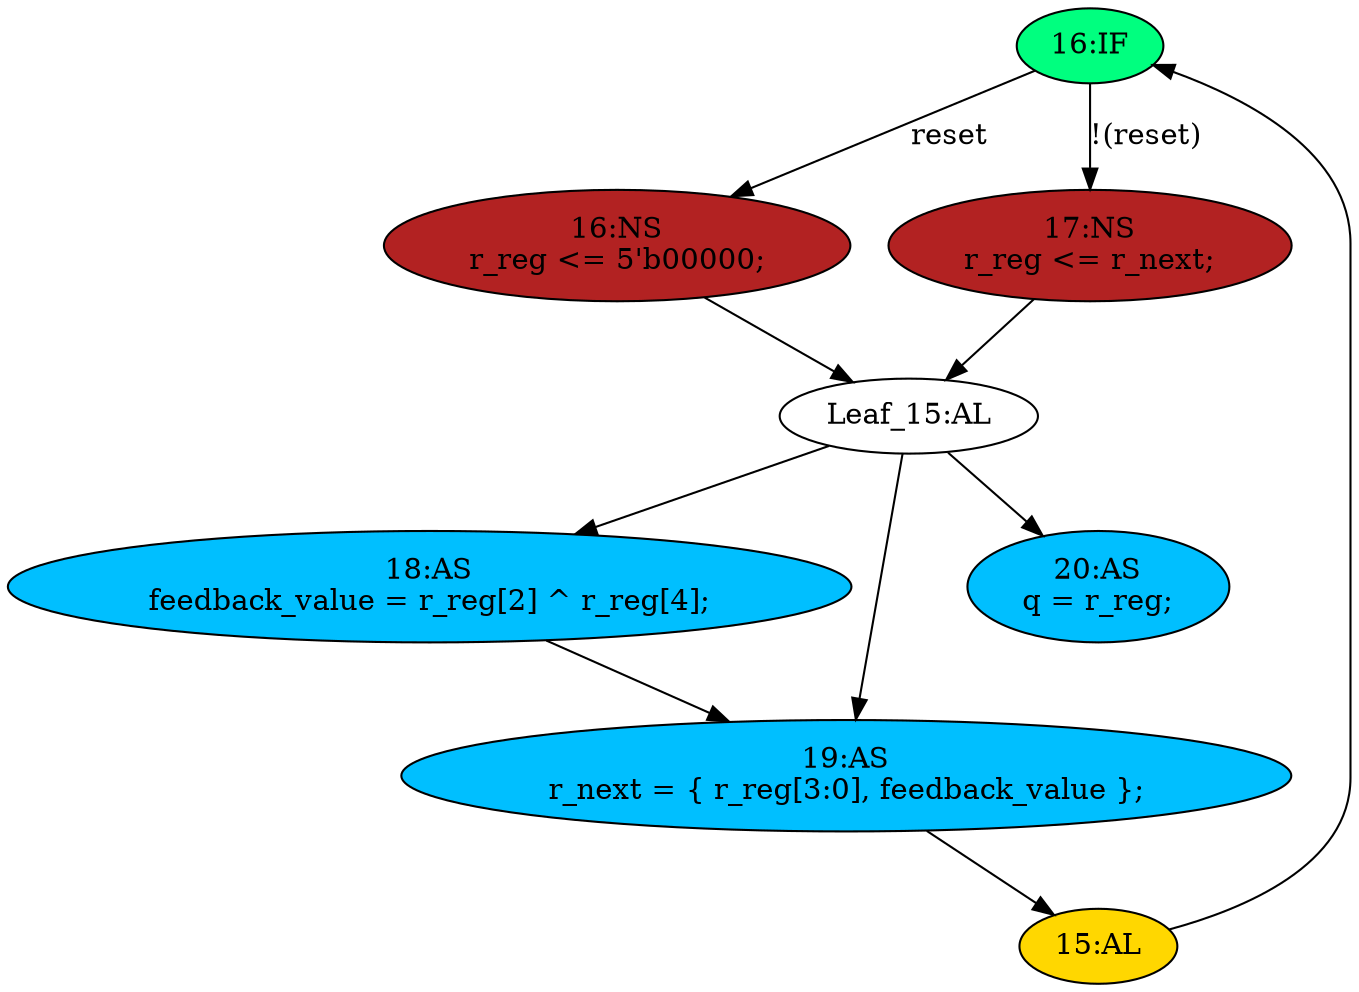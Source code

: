 strict digraph "compose( ,  )" {
	node [label="\N"];
	"16:IF"	[ast="<pyverilog.vparser.ast.IfStatement object at 0x7f8fe4663890>",
		fillcolor=springgreen,
		label="16:IF",
		statements="[]",
		style=filled,
		typ=IfStatement];
	"16:NS"	[ast="<pyverilog.vparser.ast.NonblockingSubstitution object at 0x7f8fe4663210>",
		fillcolor=firebrick,
		label="16:NS
r_reg <= 5'b00000;",
		statements="[<pyverilog.vparser.ast.NonblockingSubstitution object at 0x7f8fe4663210>]",
		style=filled,
		typ=NonblockingSubstitution];
	"16:IF" -> "16:NS"	[cond="['reset']",
		label=reset,
		lineno=16];
	"17:NS"	[ast="<pyverilog.vparser.ast.NonblockingSubstitution object at 0x7f8fe43cecd0>",
		fillcolor=firebrick,
		label="17:NS
r_reg <= r_next;",
		statements="[<pyverilog.vparser.ast.NonblockingSubstitution object at 0x7f8fe43cecd0>]",
		style=filled,
		typ=NonblockingSubstitution];
	"16:IF" -> "17:NS"	[cond="['reset']",
		label="!(reset)",
		lineno=16];
	"15:AL"	[ast="<pyverilog.vparser.ast.Always object at 0x7f8fe4663790>",
		clk_sens=True,
		fillcolor=gold,
		label="15:AL",
		sens="['clk', 'reset']",
		statements="[]",
		style=filled,
		typ=Always,
		use_var="['reset', 'r_next']"];
	"15:AL" -> "16:IF"	[cond="[]",
		lineno=None];
	"Leaf_15:AL"	[def_var="['r_reg']",
		label="Leaf_15:AL"];
	"16:NS" -> "Leaf_15:AL"	[cond="[]",
		lineno=None];
	"18:AS"	[ast="<pyverilog.vparser.ast.Assign object at 0x7f8fe467d6d0>",
		def_var="['feedback_value']",
		fillcolor=deepskyblue,
		label="18:AS
feedback_value = r_reg[2] ^ r_reg[4];",
		statements="[]",
		style=filled,
		typ=Assign,
		use_var="['r_reg', 'r_reg']"];
	"19:AS"	[ast="<pyverilog.vparser.ast.Assign object at 0x7f8fe4666150>",
		def_var="['r_next']",
		fillcolor=deepskyblue,
		label="19:AS
r_next = { r_reg[3:0], feedback_value };",
		statements="[]",
		style=filled,
		typ=Assign,
		use_var="['r_reg', 'feedback_value']"];
	"18:AS" -> "19:AS";
	"Leaf_15:AL" -> "18:AS";
	"Leaf_15:AL" -> "19:AS";
	"20:AS"	[ast="<pyverilog.vparser.ast.Assign object at 0x7f8fe4666f50>",
		def_var="['q']",
		fillcolor=deepskyblue,
		label="20:AS
q = r_reg;",
		statements="[]",
		style=filled,
		typ=Assign,
		use_var="['r_reg']"];
	"Leaf_15:AL" -> "20:AS";
	"19:AS" -> "15:AL";
	"17:NS" -> "Leaf_15:AL"	[cond="[]",
		lineno=None];
}
